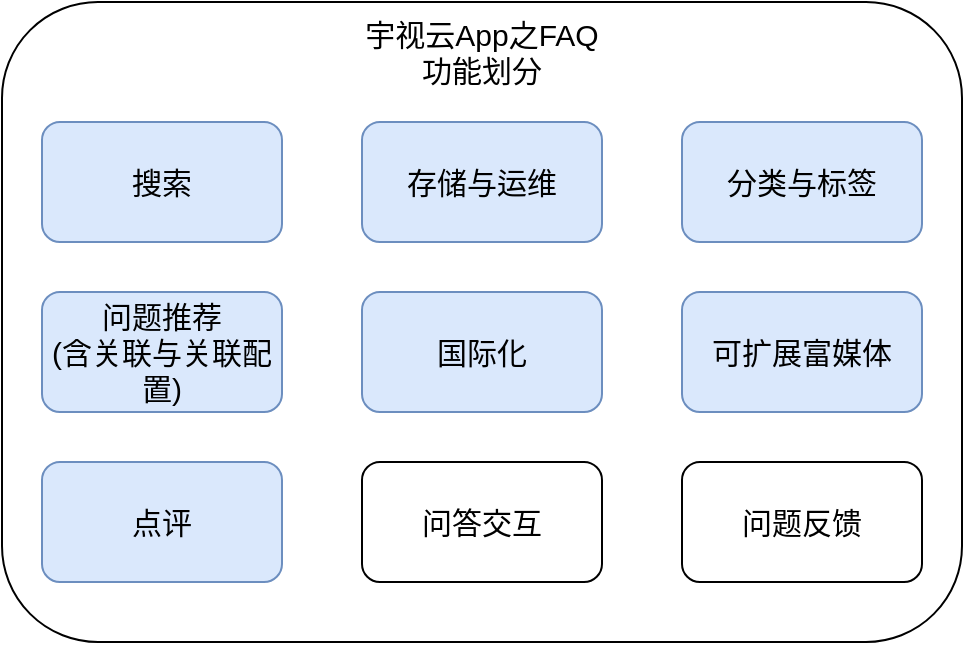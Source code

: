 <mxfile version="24.0.7" type="github">
  <diagram name="第 1 页" id="gmOqz8iHxDGcK4bJCsog">
    <mxGraphModel dx="946" dy="613" grid="1" gridSize="10" guides="1" tooltips="1" connect="1" arrows="1" fold="1" page="1" pageScale="1" pageWidth="827" pageHeight="1169" math="0" shadow="0">
      <root>
        <mxCell id="0" />
        <mxCell id="1" parent="0" />
        <mxCell id="jMHJWPtod-mKoQ7cYotK-1" value="" style="rounded=1;whiteSpace=wrap;html=1;fontSize=15;" parent="1" vertex="1">
          <mxGeometry x="200" y="10" width="480" height="320" as="geometry" />
        </mxCell>
        <mxCell id="jMHJWPtod-mKoQ7cYotK-2" value="搜索" style="rounded=1;whiteSpace=wrap;html=1;fontSize=15;fillColor=#dae8fc;strokeColor=#6c8ebf;" parent="1" vertex="1">
          <mxGeometry x="220" y="70" width="120" height="60" as="geometry" />
        </mxCell>
        <mxCell id="jMHJWPtod-mKoQ7cYotK-3" value="存储与运维" style="rounded=1;whiteSpace=wrap;html=1;fontSize=15;fillColor=#dae8fc;strokeColor=#6c8ebf;" parent="1" vertex="1">
          <mxGeometry x="380" y="70" width="120" height="60" as="geometry" />
        </mxCell>
        <mxCell id="jMHJWPtod-mKoQ7cYotK-4" value="分类与标签" style="rounded=1;whiteSpace=wrap;html=1;fontSize=15;fillColor=#dae8fc;strokeColor=#6c8ebf;" parent="1" vertex="1">
          <mxGeometry x="540" y="70" width="120" height="60" as="geometry" />
        </mxCell>
        <mxCell id="jMHJWPtod-mKoQ7cYotK-6" value="问题推荐&lt;div&gt;(含关联与关联配置)&lt;/div&gt;" style="rounded=1;whiteSpace=wrap;html=1;fontSize=15;fillColor=#dae8fc;strokeColor=#6c8ebf;" parent="1" vertex="1">
          <mxGeometry x="220" y="155" width="120" height="60" as="geometry" />
        </mxCell>
        <mxCell id="jMHJWPtod-mKoQ7cYotK-7" value="问答交互" style="rounded=1;whiteSpace=wrap;html=1;fontSize=15;" parent="1" vertex="1">
          <mxGeometry x="380" y="240" width="120" height="60" as="geometry" />
        </mxCell>
        <mxCell id="jMHJWPtod-mKoQ7cYotK-8" value="国际化" style="rounded=1;whiteSpace=wrap;html=1;fontSize=15;fillColor=#dae8fc;strokeColor=#6c8ebf;" parent="1" vertex="1">
          <mxGeometry x="380" y="155" width="120" height="60" as="geometry" />
        </mxCell>
        <mxCell id="jMHJWPtod-mKoQ7cYotK-9" value="可扩展富媒体" style="rounded=1;whiteSpace=wrap;html=1;fontSize=15;fillColor=#dae8fc;strokeColor=#6c8ebf;" parent="1" vertex="1">
          <mxGeometry x="540" y="155" width="120" height="60" as="geometry" />
        </mxCell>
        <mxCell id="jMHJWPtod-mKoQ7cYotK-10" value="点评" style="rounded=1;whiteSpace=wrap;html=1;fontSize=15;fillColor=#dae8fc;strokeColor=#6c8ebf;" parent="1" vertex="1">
          <mxGeometry x="220" y="240" width="120" height="60" as="geometry" />
        </mxCell>
        <mxCell id="jMHJWPtod-mKoQ7cYotK-11" value="宇视云App之FAQ功能划分" style="text;html=1;align=center;verticalAlign=middle;whiteSpace=wrap;rounded=0;fontSize=15;" parent="1" vertex="1">
          <mxGeometry x="380" y="20" width="120" height="30" as="geometry" />
        </mxCell>
        <mxCell id="jMHJWPtod-mKoQ7cYotK-12" value="问题反馈" style="rounded=1;whiteSpace=wrap;html=1;fontSize=15;" parent="1" vertex="1">
          <mxGeometry x="540" y="240" width="120" height="60" as="geometry" />
        </mxCell>
      </root>
    </mxGraphModel>
  </diagram>
</mxfile>
